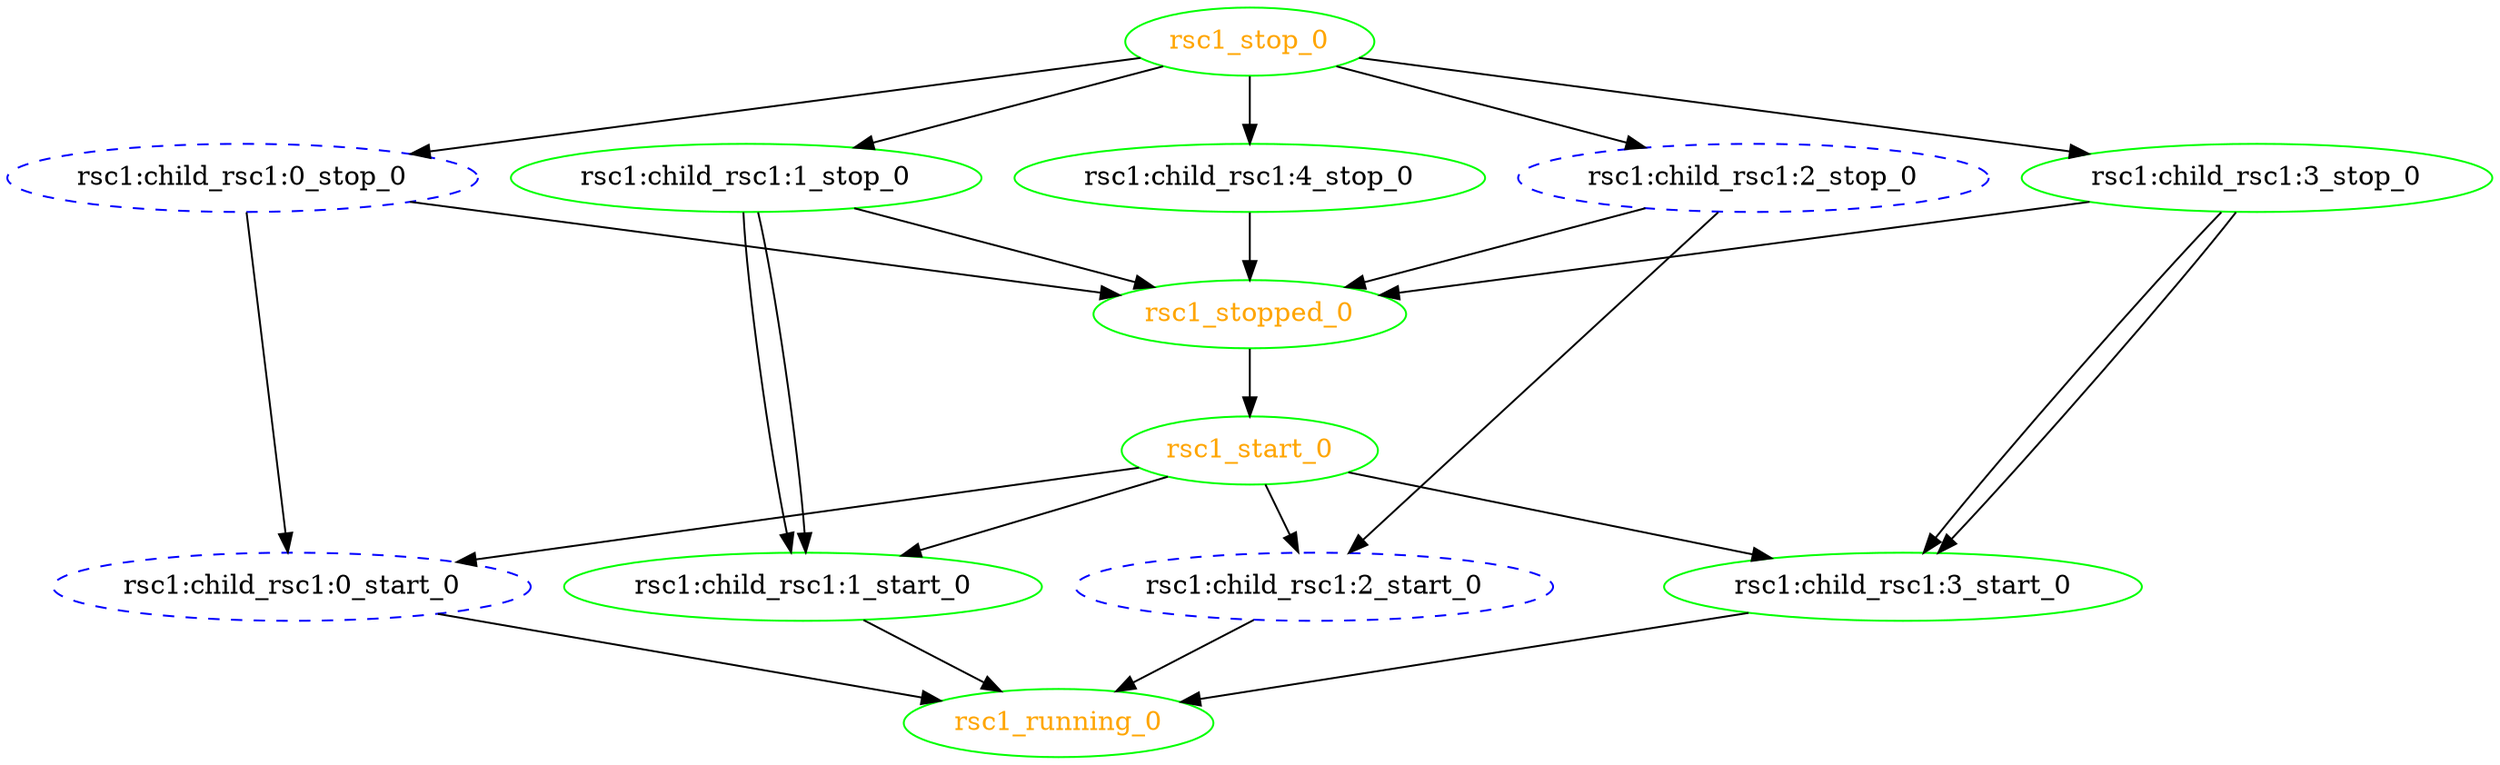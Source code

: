 digraph "g" {
	size = "30,30"
"rsc1:child_rsc1:0_stop_0" [ style="dashed" color="blue" fontcolor="black" ]
"rsc1:child_rsc1:0_start_0" [ style="dashed" color="blue" fontcolor="black" ]
"rsc1:child_rsc1:1_stop_0" [ tooltip="node1" color="green" fontcolor="black" ]
"rsc1:child_rsc1:1_start_0" [ tooltip="node2" color="green" fontcolor="black" ]
"rsc1:child_rsc1:2_stop_0" [ style="dashed" color="blue" fontcolor="black" ]
"rsc1:child_rsc1:2_start_0" [ style="dashed" color="blue" fontcolor="black" ]
"rsc1:child_rsc1:3_stop_0" [ tooltip="node1" color="green" fontcolor="black" ]
"rsc1:child_rsc1:3_start_0" [ tooltip="node2" color="green" fontcolor="black" ]
"rsc1:child_rsc1:4_stop_0" [ tooltip="node1" color="green" fontcolor="black" ]
"rsc1_start_0" [ tooltip="" color="green" fontcolor="orange" ]
"rsc1_running_0" [ tooltip="" color="green" fontcolor="orange" ]
"rsc1_stop_0" [ tooltip="" color="green" fontcolor="orange" ]
"rsc1_stopped_0" [ tooltip="" color="green" fontcolor="orange" ]
"rsc1_stop_0" -> "rsc1:child_rsc1:0_stop_0"
"rsc1:child_rsc1:0_stop_0" -> "rsc1:child_rsc1:0_start_0"
"rsc1_start_0" -> "rsc1:child_rsc1:0_start_0"
"rsc1_stop_0" -> "rsc1:child_rsc1:1_stop_0"
"rsc1:child_rsc1:1_stop_0" -> "rsc1:child_rsc1:1_start_0"
"rsc1:child_rsc1:1_stop_0" -> "rsc1:child_rsc1:1_start_0"
"rsc1_start_0" -> "rsc1:child_rsc1:1_start_0"
"rsc1_stop_0" -> "rsc1:child_rsc1:2_stop_0"
"rsc1:child_rsc1:2_stop_0" -> "rsc1:child_rsc1:2_start_0"
"rsc1_start_0" -> "rsc1:child_rsc1:2_start_0"
"rsc1_stop_0" -> "rsc1:child_rsc1:3_stop_0"
"rsc1:child_rsc1:3_stop_0" -> "rsc1:child_rsc1:3_start_0"
"rsc1:child_rsc1:3_stop_0" -> "rsc1:child_rsc1:3_start_0"
"rsc1_start_0" -> "rsc1:child_rsc1:3_start_0"
"rsc1_stop_0" -> "rsc1:child_rsc1:4_stop_0"
"rsc1_stopped_0" -> "rsc1_start_0"
"rsc1:child_rsc1:0_start_0" -> "rsc1_running_0"
"rsc1:child_rsc1:1_start_0" -> "rsc1_running_0"
"rsc1:child_rsc1:2_start_0" -> "rsc1_running_0"
"rsc1:child_rsc1:3_start_0" -> "rsc1_running_0"
"rsc1:child_rsc1:0_stop_0" -> "rsc1_stopped_0"
"rsc1:child_rsc1:1_stop_0" -> "rsc1_stopped_0"
"rsc1:child_rsc1:2_stop_0" -> "rsc1_stopped_0"
"rsc1:child_rsc1:3_stop_0" -> "rsc1_stopped_0"
"rsc1:child_rsc1:4_stop_0" -> "rsc1_stopped_0"
}
